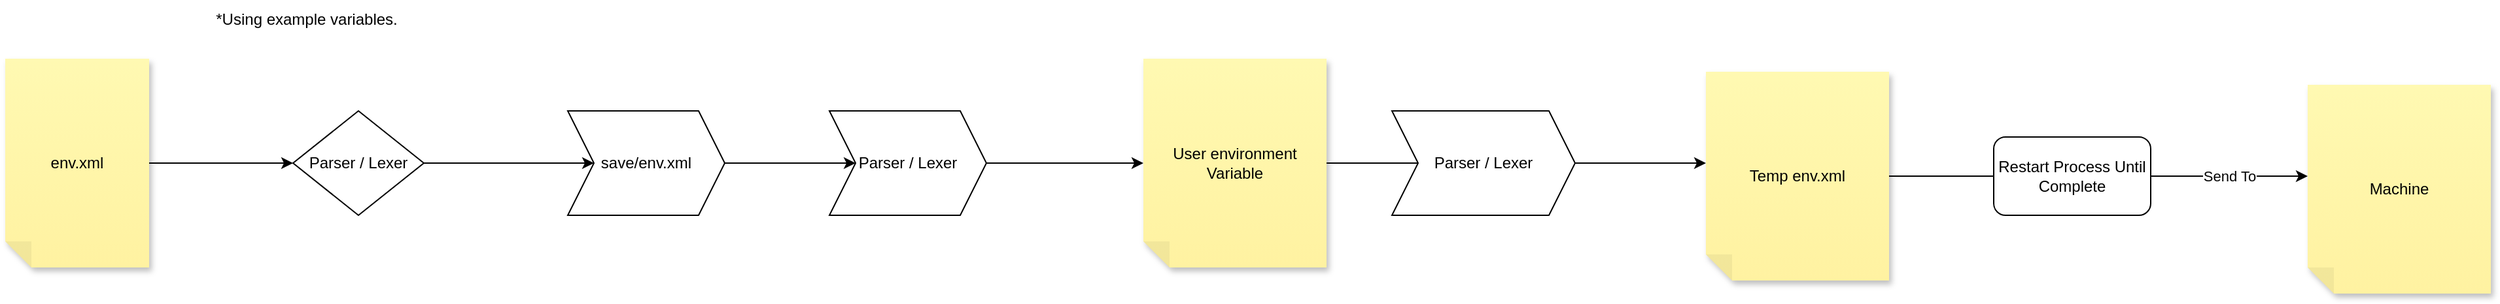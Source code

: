 <mxfile>
    <diagram id="2QBDGT7eIag_mA-dYz8_" name="Page-1">
        <mxGraphModel dx="797" dy="192" grid="1" gridSize="10" guides="1" tooltips="1" connect="1" arrows="1" fold="1" page="1" pageScale="1" pageWidth="850" pageHeight="1100" math="0" shadow="0">
            <root>
                <mxCell id="0"/>
                <mxCell id="1" parent="0"/>
                <mxCell id="4" style="edgeStyle=none;html=1;entryX=0;entryY=0.5;entryDx=0;entryDy=0;" edge="1" parent="1" source="2" target="6">
                    <mxGeometry relative="1" as="geometry">
                        <mxPoint x="540" y="240" as="targetPoint"/>
                    </mxGeometry>
                </mxCell>
                <mxCell id="2" value="env.xml" style="shape=note;whiteSpace=wrap;html=1;backgroundOutline=1;fontColor=#000000;darkOpacity=0.05;fillColor=#FFF9B2;strokeColor=none;fillStyle=solid;direction=west;gradientDirection=north;gradientColor=#FFF2A1;shadow=1;size=20;pointerEvents=1;" vertex="1" parent="1">
                    <mxGeometry x="340" y="160" width="110" height="160" as="geometry"/>
                </mxCell>
                <mxCell id="3" value="*Using example variables." style="text;html=1;align=center;verticalAlign=middle;resizable=0;points=[];autosize=1;strokeColor=none;fillColor=none;" vertex="1" parent="1">
                    <mxGeometry x="490" y="115" width="160" height="30" as="geometry"/>
                </mxCell>
                <mxCell id="8" style="edgeStyle=none;html=1;" edge="1" parent="1" source="6" target="9">
                    <mxGeometry relative="1" as="geometry">
                        <mxPoint x="710" y="240" as="targetPoint"/>
                    </mxGeometry>
                </mxCell>
                <mxCell id="6" value="Parser / Lexer" style="rhombus;whiteSpace=wrap;html=1;" vertex="1" parent="1">
                    <mxGeometry x="560" y="200" width="100" height="80" as="geometry"/>
                </mxCell>
                <mxCell id="10" style="edgeStyle=none;html=1;" edge="1" parent="1" source="9">
                    <mxGeometry relative="1" as="geometry">
                        <mxPoint x="990" y="240" as="targetPoint"/>
                    </mxGeometry>
                </mxCell>
                <mxCell id="9" value="save/env.xml" style="shape=step;perimeter=stepPerimeter;whiteSpace=wrap;html=1;fixedSize=1;" vertex="1" parent="1">
                    <mxGeometry x="770" y="200" width="120" height="80" as="geometry"/>
                </mxCell>
                <mxCell id="12" style="edgeStyle=none;html=1;" edge="1" parent="1" source="11" target="18">
                    <mxGeometry relative="1" as="geometry">
                        <mxPoint x="1200" y="240" as="targetPoint"/>
                    </mxGeometry>
                </mxCell>
                <mxCell id="11" value="Parser / Lexer" style="shape=step;perimeter=stepPerimeter;whiteSpace=wrap;html=1;fixedSize=1;" vertex="1" parent="1">
                    <mxGeometry x="970" y="200" width="120" height="80" as="geometry"/>
                </mxCell>
                <mxCell id="21" style="edgeStyle=none;html=1;" edge="1" parent="1" source="18">
                    <mxGeometry relative="1" as="geometry">
                        <mxPoint x="1440" y="240" as="targetPoint"/>
                    </mxGeometry>
                </mxCell>
                <mxCell id="18" value="User environment Variable" style="shape=note;whiteSpace=wrap;html=1;backgroundOutline=1;fontColor=#000000;darkOpacity=0.05;fillColor=#FFF9B2;strokeColor=none;fillStyle=solid;direction=west;gradientDirection=north;gradientColor=#FFF2A1;shadow=1;size=20;pointerEvents=1;" vertex="1" parent="1">
                    <mxGeometry x="1210" y="160" width="140" height="160" as="geometry"/>
                </mxCell>
                <mxCell id="25" style="edgeStyle=none;html=1;entryX=0;entryY=0;entryDx=140;entryDy=90;entryPerimeter=0;" edge="1" parent="1" source="22" target="24">
                    <mxGeometry relative="1" as="geometry"/>
                </mxCell>
                <mxCell id="22" value="Parser / Lexer" style="shape=step;perimeter=stepPerimeter;whiteSpace=wrap;html=1;fixedSize=1;" vertex="1" parent="1">
                    <mxGeometry x="1400" y="200" width="140" height="80" as="geometry"/>
                </mxCell>
                <mxCell id="30" style="edgeStyle=none;html=1;" edge="1" parent="1" source="24">
                    <mxGeometry relative="1" as="geometry">
                        <mxPoint x="1880" y="250" as="targetPoint"/>
                    </mxGeometry>
                </mxCell>
                <mxCell id="24" value="Temp env.xml" style="shape=note;whiteSpace=wrap;html=1;backgroundOutline=1;fontColor=#000000;darkOpacity=0.05;fillColor=#FFF9B2;strokeColor=none;fillStyle=solid;direction=west;gradientDirection=north;gradientColor=#FFF2A1;shadow=1;size=20;pointerEvents=1;" vertex="1" parent="1">
                    <mxGeometry x="1640" y="170" width="140" height="160" as="geometry"/>
                </mxCell>
                <mxCell id="34" value="Send To" style="edgeStyle=none;html=1;entryX=0;entryY=0;entryDx=140;entryDy=90;entryPerimeter=0;" edge="1" parent="1" source="33" target="35">
                    <mxGeometry x="-0.006" relative="1" as="geometry">
                        <mxPoint x="2070" y="250" as="targetPoint"/>
                        <mxPoint as="offset"/>
                    </mxGeometry>
                </mxCell>
                <mxCell id="33" value="Restart Process Until&lt;br&gt;Complete" style="rounded=1;whiteSpace=wrap;html=1;" vertex="1" parent="1">
                    <mxGeometry x="1860" y="220" width="120" height="60" as="geometry"/>
                </mxCell>
                <mxCell id="35" value="Machine" style="shape=note;whiteSpace=wrap;html=1;backgroundOutline=1;fontColor=#000000;darkOpacity=0.05;fillColor=#FFF9B2;strokeColor=none;fillStyle=solid;direction=west;gradientDirection=north;gradientColor=#FFF2A1;shadow=1;size=20;pointerEvents=1;" vertex="1" parent="1">
                    <mxGeometry x="2100" y="180" width="140" height="160" as="geometry"/>
                </mxCell>
            </root>
        </mxGraphModel>
    </diagram>
</mxfile>